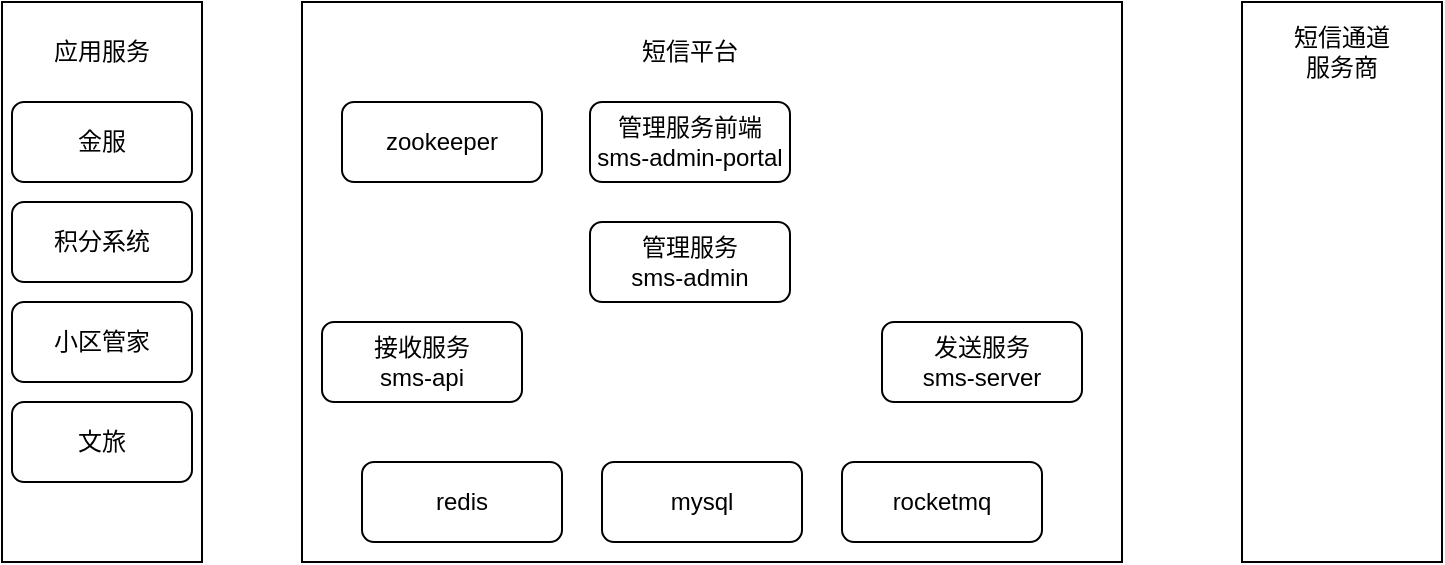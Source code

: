 <mxfile version="20.8.1" type="github">
  <diagram id="c9iqwaSZSdr41dfT_dBc" name="第 1 页">
    <mxGraphModel dx="863" dy="584" grid="1" gridSize="10" guides="1" tooltips="1" connect="1" arrows="1" fold="1" page="1" pageScale="1" pageWidth="827" pageHeight="1169" math="0" shadow="0">
      <root>
        <mxCell id="0" />
        <mxCell id="1" parent="0" />
        <mxCell id="QcCqp50l1s5BhglePW6Y-2" value="&lt;div style=&quot;&quot;&gt;&lt;br&gt;&lt;/div&gt;" style="rounded=0;whiteSpace=wrap;html=1;align=center;" vertex="1" parent="1">
          <mxGeometry x="40" y="250" width="100" height="280" as="geometry" />
        </mxCell>
        <mxCell id="QcCqp50l1s5BhglePW6Y-3" value="" style="rounded=0;whiteSpace=wrap;html=1;" vertex="1" parent="1">
          <mxGeometry x="190" y="250" width="410" height="280" as="geometry" />
        </mxCell>
        <mxCell id="QcCqp50l1s5BhglePW6Y-4" value="应用服务" style="text;html=1;strokeColor=none;fillColor=none;align=center;verticalAlign=middle;whiteSpace=wrap;rounded=0;" vertex="1" parent="1">
          <mxGeometry x="60" y="260" width="60" height="30" as="geometry" />
        </mxCell>
        <mxCell id="QcCqp50l1s5BhglePW6Y-5" value="短信平台" style="text;html=1;strokeColor=none;fillColor=none;align=center;verticalAlign=middle;whiteSpace=wrap;rounded=0;" vertex="1" parent="1">
          <mxGeometry x="354" y="260" width="60" height="30" as="geometry" />
        </mxCell>
        <mxCell id="QcCqp50l1s5BhglePW6Y-6" value="&lt;div style=&quot;&quot;&gt;&lt;br&gt;&lt;/div&gt;" style="rounded=0;whiteSpace=wrap;html=1;align=center;" vertex="1" parent="1">
          <mxGeometry x="660" y="250" width="100" height="280" as="geometry" />
        </mxCell>
        <mxCell id="QcCqp50l1s5BhglePW6Y-7" value="短信通道服务商" style="text;html=1;strokeColor=none;fillColor=none;align=center;verticalAlign=middle;whiteSpace=wrap;rounded=0;" vertex="1" parent="1">
          <mxGeometry x="680" y="260" width="60" height="30" as="geometry" />
        </mxCell>
        <mxCell id="QcCqp50l1s5BhglePW6Y-10" value="金服" style="rounded=1;whiteSpace=wrap;html=1;" vertex="1" parent="1">
          <mxGeometry x="45" y="300" width="90" height="40" as="geometry" />
        </mxCell>
        <mxCell id="QcCqp50l1s5BhglePW6Y-11" value="积分系统" style="rounded=1;whiteSpace=wrap;html=1;" vertex="1" parent="1">
          <mxGeometry x="45" y="350" width="90" height="40" as="geometry" />
        </mxCell>
        <mxCell id="QcCqp50l1s5BhglePW6Y-12" value="小区管家" style="rounded=1;whiteSpace=wrap;html=1;" vertex="1" parent="1">
          <mxGeometry x="45" y="400" width="90" height="40" as="geometry" />
        </mxCell>
        <mxCell id="QcCqp50l1s5BhglePW6Y-13" value="文旅" style="rounded=1;whiteSpace=wrap;html=1;" vertex="1" parent="1">
          <mxGeometry x="45" y="450" width="90" height="40" as="geometry" />
        </mxCell>
        <mxCell id="QcCqp50l1s5BhglePW6Y-14" value="接收服务&lt;br&gt;sms-api" style="rounded=1;whiteSpace=wrap;html=1;" vertex="1" parent="1">
          <mxGeometry x="200" y="410" width="100" height="40" as="geometry" />
        </mxCell>
        <mxCell id="QcCqp50l1s5BhglePW6Y-15" value="发送服务&lt;br&gt;sms-server" style="rounded=1;whiteSpace=wrap;html=1;" vertex="1" parent="1">
          <mxGeometry x="480" y="410" width="100" height="40" as="geometry" />
        </mxCell>
        <mxCell id="QcCqp50l1s5BhglePW6Y-16" value="管理服务&lt;br&gt;sms-admin" style="rounded=1;whiteSpace=wrap;html=1;" vertex="1" parent="1">
          <mxGeometry x="334" y="360" width="100" height="40" as="geometry" />
        </mxCell>
        <mxCell id="QcCqp50l1s5BhglePW6Y-17" value="管理服务前端&lt;br&gt;sms-admin-portal" style="rounded=1;whiteSpace=wrap;html=1;" vertex="1" parent="1">
          <mxGeometry x="334" y="300" width="100" height="40" as="geometry" />
        </mxCell>
        <mxCell id="QcCqp50l1s5BhglePW6Y-18" value="redis" style="rounded=1;whiteSpace=wrap;html=1;" vertex="1" parent="1">
          <mxGeometry x="220" y="480" width="100" height="40" as="geometry" />
        </mxCell>
        <mxCell id="QcCqp50l1s5BhglePW6Y-19" value="mysql" style="rounded=1;whiteSpace=wrap;html=1;" vertex="1" parent="1">
          <mxGeometry x="340" y="480" width="100" height="40" as="geometry" />
        </mxCell>
        <mxCell id="QcCqp50l1s5BhglePW6Y-20" value="rocketmq" style="rounded=1;whiteSpace=wrap;html=1;" vertex="1" parent="1">
          <mxGeometry x="460" y="480" width="100" height="40" as="geometry" />
        </mxCell>
        <mxCell id="QcCqp50l1s5BhglePW6Y-21" value="zookeeper" style="rounded=1;whiteSpace=wrap;html=1;" vertex="1" parent="1">
          <mxGeometry x="210" y="300" width="100" height="40" as="geometry" />
        </mxCell>
      </root>
    </mxGraphModel>
  </diagram>
</mxfile>
